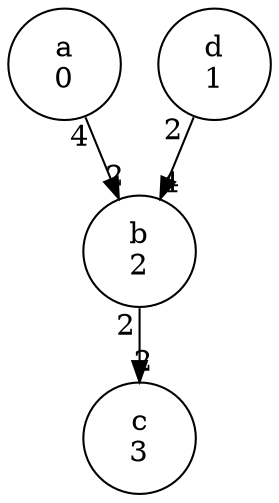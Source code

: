 digraph SDFG {
	node [fillcolor=style]
	edge [labeldistance=1]
		a_0 [label="a\n0" URL="\ref Actor" tooltip=a_0]
		d_1 [label="d\n1" URL="\ref Actor" tooltip=d_1]
		b_2 [label="b\n2" URL="\ref Actor" tooltip=b_2]
		c_3 [label="c\n3" URL="\ref Actor" tooltip=c_3]
			a_0 -> b_2 [headlabel="2 " taillabel="4 "]
			d_1 -> b_2 [headlabel="4 " taillabel="2 "]
			b_2 -> c_3 [headlabel="2 " taillabel="2 "]
}